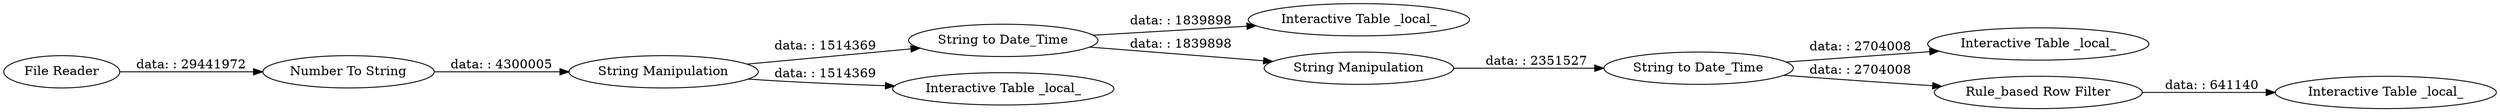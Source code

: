 digraph {
	"-2176969219563867095_17" [label="Number To String"]
	"-2176969219563867095_23" [label="Interactive Table _local_"]
	"-2176969219563867095_18" [label="Interactive Table _local_"]
	"-2176969219563867095_16" [label="String to Date_Time"]
	"-2176969219563867095_1" [label="File Reader"]
	"-2176969219563867095_19" [label="String to Date_Time"]
	"-2176969219563867095_14" [label="Interactive Table _local_"]
	"-2176969219563867095_21" [label="Interactive Table _local_"]
	"-2176969219563867095_20" [label="String Manipulation"]
	"-2176969219563867095_15" [label="String Manipulation"]
	"-2176969219563867095_22" [label="Rule_based Row Filter"]
	"-2176969219563867095_17" -> "-2176969219563867095_15" [label="data: : 4300005"]
	"-2176969219563867095_16" -> "-2176969219563867095_18" [label="data: : 1839898"]
	"-2176969219563867095_19" -> "-2176969219563867095_22" [label="data: : 2704008"]
	"-2176969219563867095_22" -> "-2176969219563867095_23" [label="data: : 641140"]
	"-2176969219563867095_16" -> "-2176969219563867095_20" [label="data: : 1839898"]
	"-2176969219563867095_20" -> "-2176969219563867095_19" [label="data: : 2351527"]
	"-2176969219563867095_15" -> "-2176969219563867095_14" [label="data: : 1514369"]
	"-2176969219563867095_15" -> "-2176969219563867095_16" [label="data: : 1514369"]
	"-2176969219563867095_19" -> "-2176969219563867095_21" [label="data: : 2704008"]
	"-2176969219563867095_1" -> "-2176969219563867095_17" [label="data: : 29441972"]
	rankdir=LR
}
